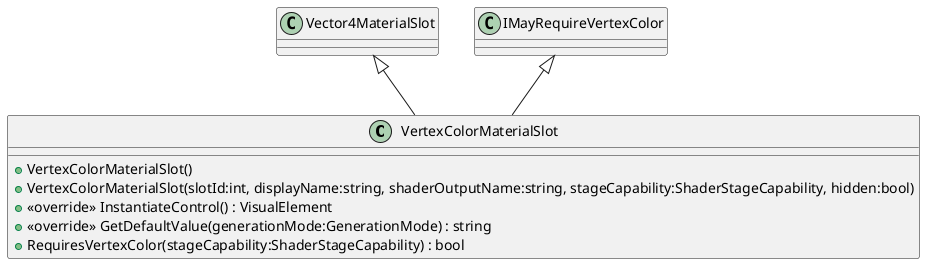 @startuml
class VertexColorMaterialSlot {
    + VertexColorMaterialSlot()
    + VertexColorMaterialSlot(slotId:int, displayName:string, shaderOutputName:string, stageCapability:ShaderStageCapability, hidden:bool)
    + <<override>> InstantiateControl() : VisualElement
    + <<override>> GetDefaultValue(generationMode:GenerationMode) : string
    + RequiresVertexColor(stageCapability:ShaderStageCapability) : bool
}
Vector4MaterialSlot <|-- VertexColorMaterialSlot
IMayRequireVertexColor <|-- VertexColorMaterialSlot
@enduml

